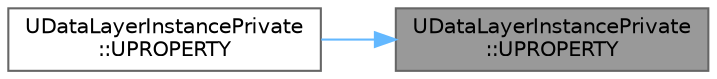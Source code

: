digraph "UDataLayerInstancePrivate::UPROPERTY"
{
 // INTERACTIVE_SVG=YES
 // LATEX_PDF_SIZE
  bgcolor="transparent";
  edge [fontname=Helvetica,fontsize=10,labelfontname=Helvetica,labelfontsize=10];
  node [fontname=Helvetica,fontsize=10,shape=box,height=0.2,width=0.4];
  rankdir="RL";
  Node1 [id="Node000001",label="UDataLayerInstancePrivate\l::UPROPERTY",height=0.2,width=0.4,color="gray40", fillcolor="grey60", style="filled", fontcolor="black",tooltip=" "];
  Node1 -> Node2 [id="edge1_Node000001_Node000002",dir="back",color="steelblue1",style="solid",tooltip=" "];
  Node2 [id="Node000002",label="UDataLayerInstancePrivate\l::UPROPERTY",height=0.2,width=0.4,color="grey40", fillcolor="white", style="filled",URL="$d7/d85/classUDataLayerInstancePrivate.html#a85df2a9f640537bd7aeb17a2bf0d7557",tooltip=" "];
}
